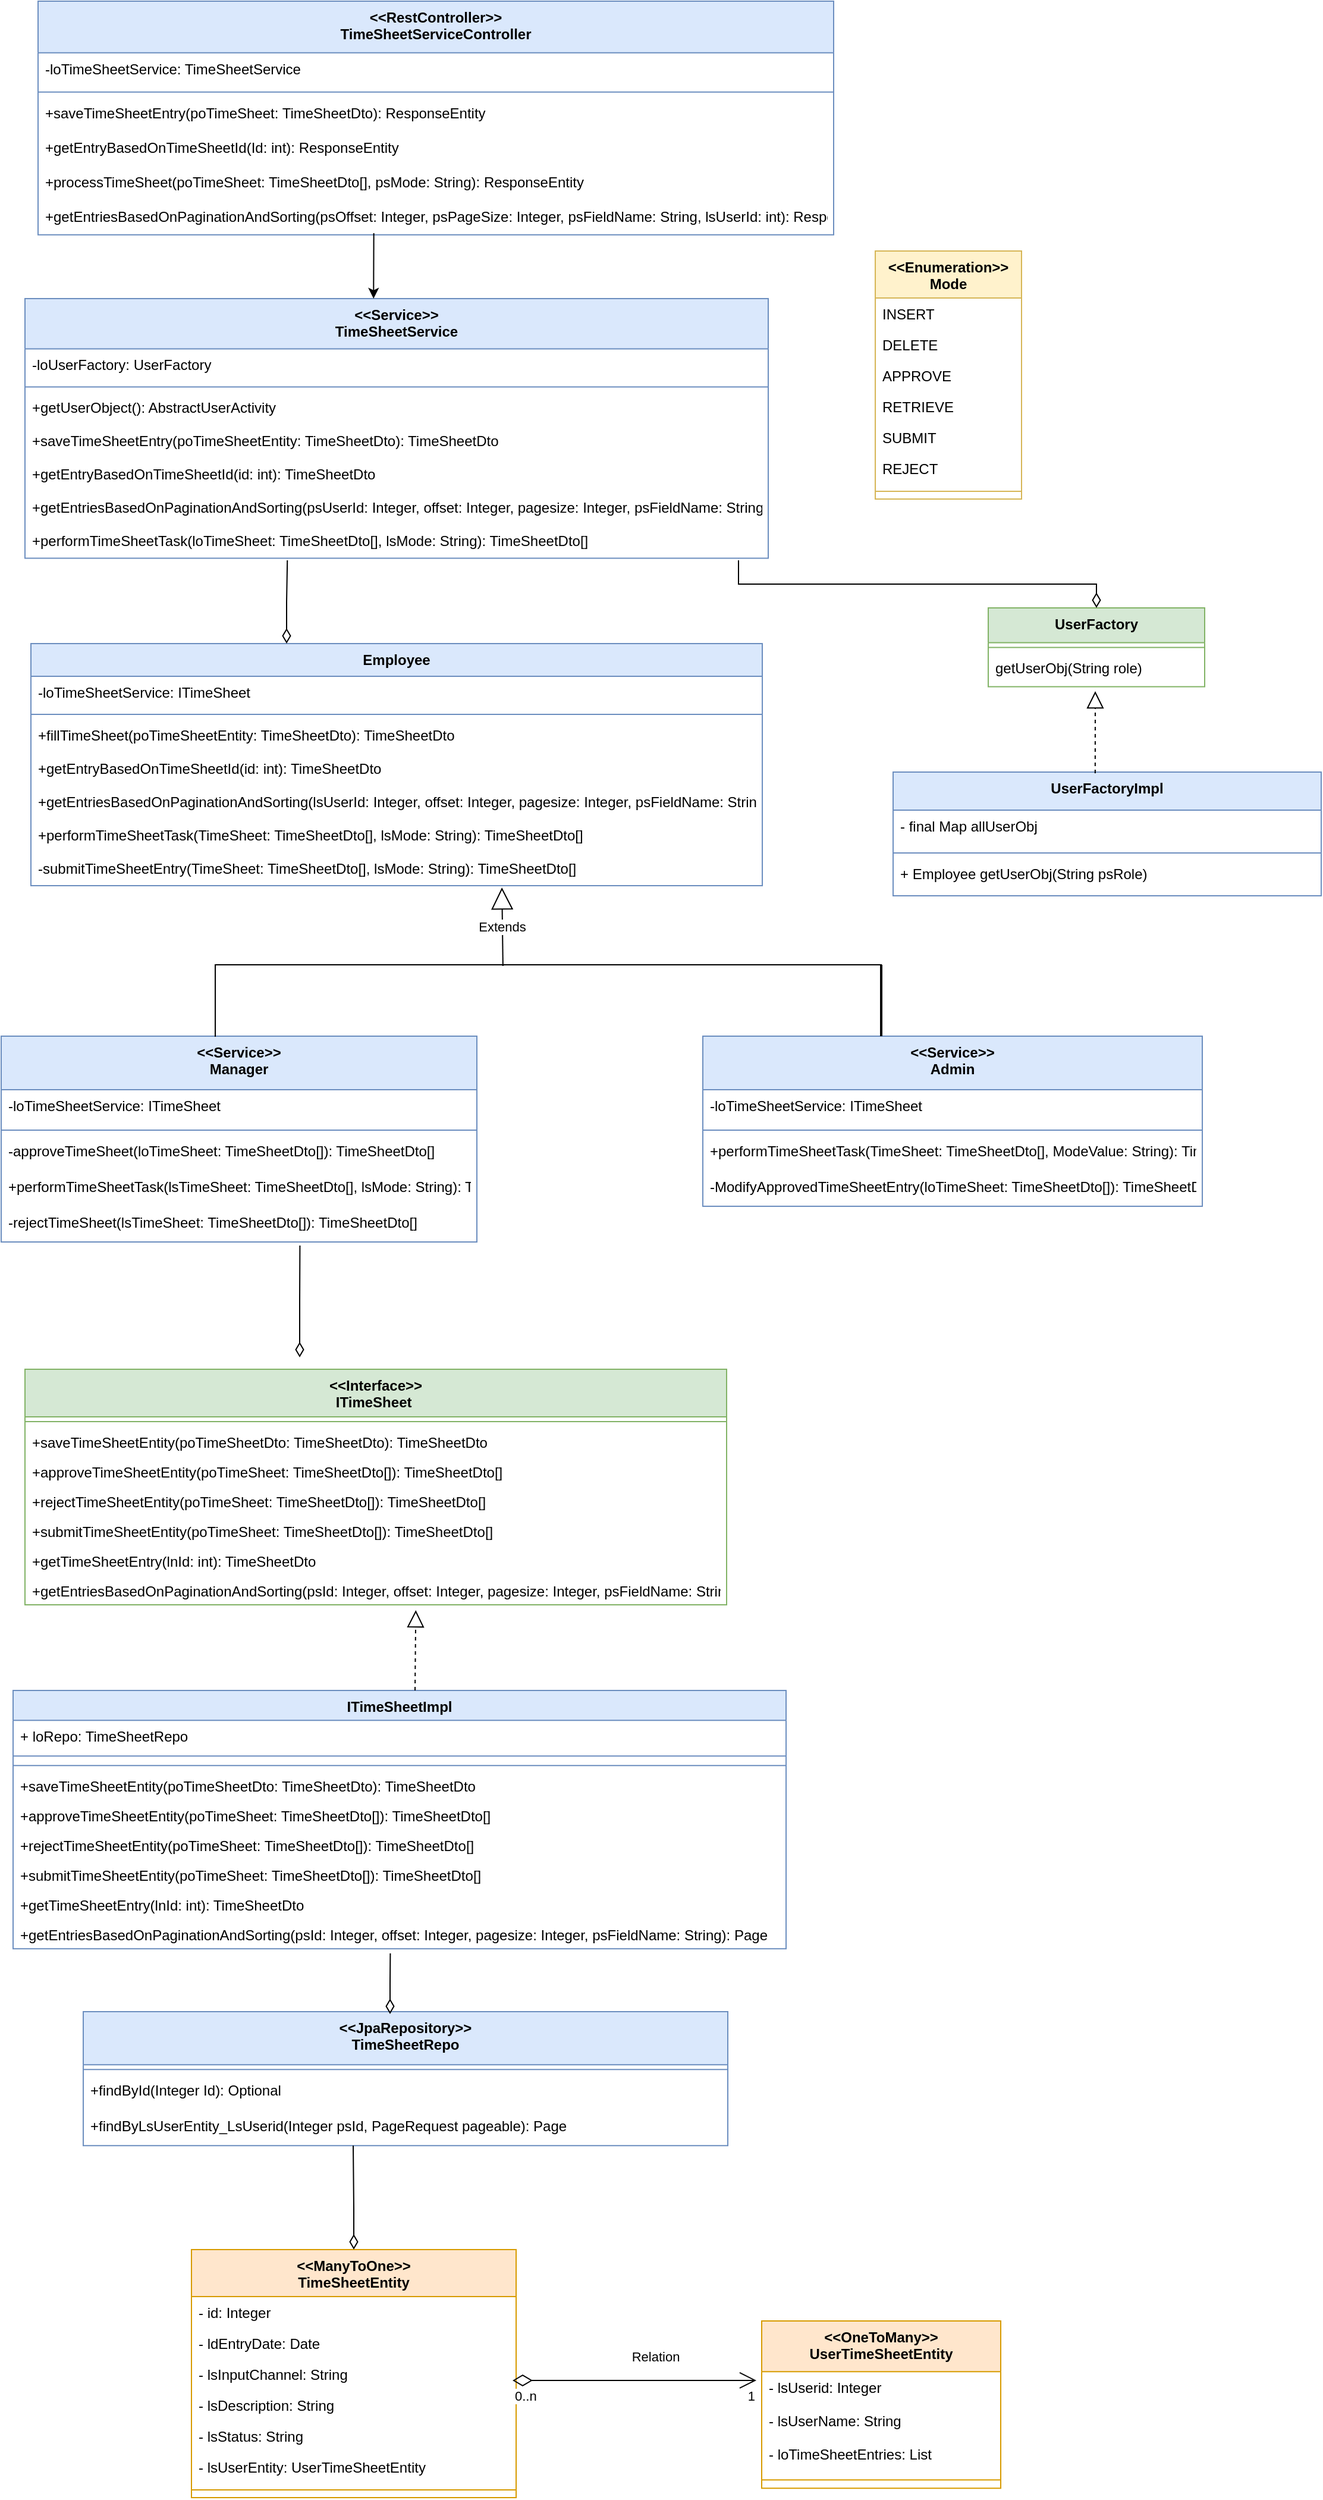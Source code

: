 <mxfile version="24.1.0" type="device">
  <diagram name="Page-1" id="vcCLzsLdFB5h7tMln-1w">
    <mxGraphModel dx="1080" dy="645" grid="1" gridSize="10" guides="1" tooltips="1" connect="1" arrows="1" fold="1" page="1" pageScale="1" pageWidth="850" pageHeight="1100" math="0" shadow="0">
      <root>
        <mxCell id="0" />
        <mxCell id="1" parent="0" />
        <mxCell id="soBD-OVY6Vn1v3jjJq4L-7" value="&lt;&lt;RestController&gt;&gt;&#xa;TimeSheetServiceController" style="swimlane;fontStyle=1;align=center;verticalAlign=top;childLayout=stackLayout;horizontal=1;startSize=43.385;horizontalStack=0;resizeParent=1;resizeParentMax=0;resizeLast=0;collapsible=0;marginBottom=0;fillColor=#dae8fc;strokeColor=#6c8ebf;" parent="1" vertex="1">
          <mxGeometry x="81" y="40" width="669" height="196.385" as="geometry" />
        </mxCell>
        <mxCell id="soBD-OVY6Vn1v3jjJq4L-8" value="-loTimeSheetService: TimeSheetService" style="text;strokeColor=none;fillColor=none;align=left;verticalAlign=top;spacingLeft=4;spacingRight=4;overflow=hidden;rotatable=0;points=[[0,0.5],[1,0.5]];portConstraint=eastwest;" parent="soBD-OVY6Vn1v3jjJq4L-7" vertex="1">
          <mxGeometry y="43.385" width="669" height="29" as="geometry" />
        </mxCell>
        <mxCell id="soBD-OVY6Vn1v3jjJq4L-9" style="line;strokeWidth=1;fillColor=none;align=left;verticalAlign=middle;spacingTop=-1;spacingLeft=3;spacingRight=3;rotatable=0;labelPosition=right;points=[];portConstraint=eastwest;strokeColor=inherit;" parent="soBD-OVY6Vn1v3jjJq4L-7" vertex="1">
          <mxGeometry y="72.385" width="669" height="8" as="geometry" />
        </mxCell>
        <mxCell id="soBD-OVY6Vn1v3jjJq4L-10" value="+saveTimeSheetEntry(poTimeSheet: TimeSheetDto): ResponseEntity" style="text;strokeColor=none;fillColor=none;align=left;verticalAlign=top;spacingLeft=4;spacingRight=4;overflow=hidden;rotatable=0;points=[[0,0.5],[1,0.5]];portConstraint=eastwest;" parent="soBD-OVY6Vn1v3jjJq4L-7" vertex="1">
          <mxGeometry y="80.385" width="669" height="29" as="geometry" />
        </mxCell>
        <mxCell id="soBD-OVY6Vn1v3jjJq4L-11" value="+getEntryBasedOnTimeSheetId(Id: int): ResponseEntity" style="text;strokeColor=none;fillColor=none;align=left;verticalAlign=top;spacingLeft=4;spacingRight=4;overflow=hidden;rotatable=0;points=[[0,0.5],[1,0.5]];portConstraint=eastwest;" parent="soBD-OVY6Vn1v3jjJq4L-7" vertex="1">
          <mxGeometry y="109.385" width="669" height="29" as="geometry" />
        </mxCell>
        <mxCell id="soBD-OVY6Vn1v3jjJq4L-12" value="+processTimeSheet(poTimeSheet: TimeSheetDto[], psMode: String): ResponseEntity" style="text;strokeColor=none;fillColor=none;align=left;verticalAlign=top;spacingLeft=4;spacingRight=4;overflow=hidden;rotatable=0;points=[[0,0.5],[1,0.5]];portConstraint=eastwest;" parent="soBD-OVY6Vn1v3jjJq4L-7" vertex="1">
          <mxGeometry y="138.385" width="669" height="29" as="geometry" />
        </mxCell>
        <mxCell id="soBD-OVY6Vn1v3jjJq4L-13" value="+getEntriesBasedOnPaginationAndSorting(psOffset: Integer, psPageSize: Integer, psFieldName: String, lsUserId: int): ResponseEntity&amp;gt;" style="text;strokeColor=none;fillColor=none;align=left;verticalAlign=top;spacingLeft=4;spacingRight=4;overflow=hidden;rotatable=0;points=[[0,0.5],[1,0.5]];portConstraint=eastwest;" parent="soBD-OVY6Vn1v3jjJq4L-7" vertex="1">
          <mxGeometry y="167.385" width="669" height="29" as="geometry" />
        </mxCell>
        <mxCell id="soBD-OVY6Vn1v3jjJq4L-30" value="&lt;&lt;Service&gt;&gt;&#xa;TimeSheetService" style="swimlane;fontStyle=1;align=center;verticalAlign=top;childLayout=stackLayout;horizontal=1;startSize=42.2;horizontalStack=0;resizeParent=1;resizeParentMax=0;resizeLast=0;collapsible=0;marginBottom=0;fillColor=#dae8fc;strokeColor=#6c8ebf;" parent="1" vertex="1">
          <mxGeometry x="70" y="290" width="625" height="218.2" as="geometry" />
        </mxCell>
        <mxCell id="soBD-OVY6Vn1v3jjJq4L-31" value="-loUserFactory: UserFactory" style="text;strokeColor=none;fillColor=none;align=left;verticalAlign=top;spacingLeft=4;spacingRight=4;overflow=hidden;rotatable=0;points=[[0,0.5],[1,0.5]];portConstraint=eastwest;" parent="soBD-OVY6Vn1v3jjJq4L-30" vertex="1">
          <mxGeometry y="42.2" width="625" height="28" as="geometry" />
        </mxCell>
        <mxCell id="soBD-OVY6Vn1v3jjJq4L-32" style="line;strokeWidth=1;fillColor=none;align=left;verticalAlign=middle;spacingTop=-1;spacingLeft=3;spacingRight=3;rotatable=0;labelPosition=right;points=[];portConstraint=eastwest;strokeColor=inherit;" parent="soBD-OVY6Vn1v3jjJq4L-30" vertex="1">
          <mxGeometry y="70.2" width="625" height="8" as="geometry" />
        </mxCell>
        <mxCell id="soBD-OVY6Vn1v3jjJq4L-33" value="+getUserObject(): AbstractUserActivity" style="text;strokeColor=none;fillColor=none;align=left;verticalAlign=top;spacingLeft=4;spacingRight=4;overflow=hidden;rotatable=0;points=[[0,0.5],[1,0.5]];portConstraint=eastwest;" parent="soBD-OVY6Vn1v3jjJq4L-30" vertex="1">
          <mxGeometry y="78.2" width="625" height="28" as="geometry" />
        </mxCell>
        <mxCell id="soBD-OVY6Vn1v3jjJq4L-34" value="+saveTimeSheetEntry(poTimeSheetEntity: TimeSheetDto): TimeSheetDto" style="text;strokeColor=none;fillColor=none;align=left;verticalAlign=top;spacingLeft=4;spacingRight=4;overflow=hidden;rotatable=0;points=[[0,0.5],[1,0.5]];portConstraint=eastwest;" parent="soBD-OVY6Vn1v3jjJq4L-30" vertex="1">
          <mxGeometry y="106.2" width="625" height="28" as="geometry" />
        </mxCell>
        <mxCell id="soBD-OVY6Vn1v3jjJq4L-35" value="+getEntryBasedOnTimeSheetId(id: int): TimeSheetDto" style="text;strokeColor=none;fillColor=none;align=left;verticalAlign=top;spacingLeft=4;spacingRight=4;overflow=hidden;rotatable=0;points=[[0,0.5],[1,0.5]];portConstraint=eastwest;" parent="soBD-OVY6Vn1v3jjJq4L-30" vertex="1">
          <mxGeometry y="134.2" width="625" height="28" as="geometry" />
        </mxCell>
        <mxCell id="soBD-OVY6Vn1v3jjJq4L-36" value="+getEntriesBasedOnPaginationAndSorting(psUserId: Integer, offset: Integer, pagesize: Integer, psFieldName: String): Page" style="text;strokeColor=none;fillColor=none;align=left;verticalAlign=top;spacingLeft=4;spacingRight=4;overflow=hidden;rotatable=0;points=[[0,0.5],[1,0.5]];portConstraint=eastwest;" parent="soBD-OVY6Vn1v3jjJq4L-30" vertex="1">
          <mxGeometry y="162.2" width="625" height="28" as="geometry" />
        </mxCell>
        <mxCell id="soBD-OVY6Vn1v3jjJq4L-37" value="+performTimeSheetTask(loTimeSheet: TimeSheetDto[], lsMode: String): TimeSheetDto[]" style="text;strokeColor=none;fillColor=none;align=left;verticalAlign=top;spacingLeft=4;spacingRight=4;overflow=hidden;rotatable=0;points=[[0,0.5],[1,0.5]];portConstraint=eastwest;" parent="soBD-OVY6Vn1v3jjJq4L-30" vertex="1">
          <mxGeometry y="190.2" width="625" height="28" as="geometry" />
        </mxCell>
        <mxCell id="soBD-OVY6Vn1v3jjJq4L-56" value="Employee" style="swimlane;fontStyle=1;align=center;verticalAlign=top;childLayout=stackLayout;horizontal=1;startSize=27.5;horizontalStack=0;resizeParent=1;resizeParentMax=0;resizeLast=0;collapsible=0;marginBottom=0;fillColor=#dae8fc;strokeColor=#6c8ebf;" parent="1" vertex="1">
          <mxGeometry x="75" y="580" width="615" height="203.5" as="geometry" />
        </mxCell>
        <mxCell id="soBD-OVY6Vn1v3jjJq4L-57" value="-loTimeSheetService: ITimeSheet" style="text;strokeColor=none;fillColor=none;align=left;verticalAlign=top;spacingLeft=4;spacingRight=4;overflow=hidden;rotatable=0;points=[[0,0.5],[1,0.5]];portConstraint=eastwest;" parent="soBD-OVY6Vn1v3jjJq4L-56" vertex="1">
          <mxGeometry y="27.5" width="615" height="28" as="geometry" />
        </mxCell>
        <mxCell id="soBD-OVY6Vn1v3jjJq4L-58" style="line;strokeWidth=1;fillColor=none;align=left;verticalAlign=middle;spacingTop=-1;spacingLeft=3;spacingRight=3;rotatable=0;labelPosition=right;points=[];portConstraint=eastwest;strokeColor=inherit;" parent="soBD-OVY6Vn1v3jjJq4L-56" vertex="1">
          <mxGeometry y="55.5" width="615" height="8" as="geometry" />
        </mxCell>
        <mxCell id="soBD-OVY6Vn1v3jjJq4L-59" value="+fillTimeSheet(poTimeSheetEntity: TimeSheetDto): TimeSheetDto" style="text;strokeColor=none;fillColor=none;align=left;verticalAlign=top;spacingLeft=4;spacingRight=4;overflow=hidden;rotatable=0;points=[[0,0.5],[1,0.5]];portConstraint=eastwest;labelBackgroundColor=none;fontColor=default;" parent="soBD-OVY6Vn1v3jjJq4L-56" vertex="1">
          <mxGeometry y="63.5" width="615" height="28" as="geometry" />
        </mxCell>
        <mxCell id="soBD-OVY6Vn1v3jjJq4L-60" value="+getEntryBasedOnTimeSheetId(id: int): TimeSheetDto" style="text;strokeColor=none;fillColor=none;align=left;verticalAlign=top;spacingLeft=4;spacingRight=4;overflow=hidden;rotatable=0;points=[[0,0.5],[1,0.5]];portConstraint=eastwest;" parent="soBD-OVY6Vn1v3jjJq4L-56" vertex="1">
          <mxGeometry y="91.5" width="615" height="28" as="geometry" />
        </mxCell>
        <mxCell id="soBD-OVY6Vn1v3jjJq4L-61" value="+getEntriesBasedOnPaginationAndSorting(lsUserId: Integer, offset: Integer, pagesize: Integer, psFieldName: String): Page" style="text;strokeColor=none;fillColor=none;align=left;verticalAlign=top;spacingLeft=4;spacingRight=4;overflow=hidden;rotatable=0;points=[[0,0.5],[1,0.5]];portConstraint=eastwest;" parent="soBD-OVY6Vn1v3jjJq4L-56" vertex="1">
          <mxGeometry y="119.5" width="615" height="28" as="geometry" />
        </mxCell>
        <mxCell id="M1rgYASL6K99FkpESGn_-24" value="+performTimeSheetTask(TimeSheet: TimeSheetDto[], lsMode: String): TimeSheetDto[]" style="text;strokeColor=none;fillColor=none;align=left;verticalAlign=top;spacingLeft=4;spacingRight=4;overflow=hidden;rotatable=0;points=[[0,0.5],[1,0.5]];portConstraint=eastwest;" vertex="1" parent="soBD-OVY6Vn1v3jjJq4L-56">
          <mxGeometry y="147.5" width="615" height="28" as="geometry" />
        </mxCell>
        <mxCell id="soBD-OVY6Vn1v3jjJq4L-62" value="-submitTimeSheetEntry(TimeSheet: TimeSheetDto[], lsMode: String): TimeSheetDto[]" style="text;strokeColor=none;fillColor=none;align=left;verticalAlign=top;spacingLeft=4;spacingRight=4;overflow=hidden;rotatable=0;points=[[0,0.5],[1,0.5]];portConstraint=eastwest;" parent="soBD-OVY6Vn1v3jjJq4L-56" vertex="1">
          <mxGeometry y="175.5" width="615" height="28" as="geometry" />
        </mxCell>
        <mxCell id="soBD-OVY6Vn1v3jjJq4L-78" value="&lt;&lt;Service&gt;&gt;&#xa;Admin" style="swimlane;fontStyle=1;align=center;verticalAlign=top;childLayout=stackLayout;horizontal=1;startSize=45;horizontalStack=0;resizeParent=1;resizeParentMax=0;resizeLast=0;collapsible=0;marginBottom=0;fillColor=#dae8fc;strokeColor=#6c8ebf;" parent="1" vertex="1">
          <mxGeometry x="640" y="910" width="420" height="143" as="geometry" />
        </mxCell>
        <mxCell id="soBD-OVY6Vn1v3jjJq4L-80" value="-loTimeSheetService: ITimeSheet" style="text;strokeColor=none;fillColor=none;align=left;verticalAlign=top;spacingLeft=4;spacingRight=4;overflow=hidden;rotatable=0;points=[[0,0.5],[1,0.5]];portConstraint=eastwest;" parent="soBD-OVY6Vn1v3jjJq4L-78" vertex="1">
          <mxGeometry y="45" width="420" height="30" as="geometry" />
        </mxCell>
        <mxCell id="soBD-OVY6Vn1v3jjJq4L-81" style="line;strokeWidth=1;fillColor=none;align=left;verticalAlign=middle;spacingTop=-1;spacingLeft=3;spacingRight=3;rotatable=0;labelPosition=right;points=[];portConstraint=eastwest;strokeColor=inherit;" parent="soBD-OVY6Vn1v3jjJq4L-78" vertex="1">
          <mxGeometry y="75" width="420" height="8" as="geometry" />
        </mxCell>
        <mxCell id="soBD-OVY6Vn1v3jjJq4L-82" value="+performTimeSheetTask(TimeSheet: TimeSheetDto[], ModeValue: String): TimeSheetDto[]" style="text;strokeColor=none;fillColor=none;align=left;verticalAlign=top;spacingLeft=4;spacingRight=4;overflow=hidden;rotatable=0;points=[[0,0.5],[1,0.5]];portConstraint=eastwest;" parent="soBD-OVY6Vn1v3jjJq4L-78" vertex="1">
          <mxGeometry y="83" width="420" height="30" as="geometry" />
        </mxCell>
        <mxCell id="soBD-OVY6Vn1v3jjJq4L-83" value="-ModifyApprovedTimeSheetEntry(loTimeSheet: TimeSheetDto[]): TimeSheetDto[]" style="text;strokeColor=none;fillColor=none;align=left;verticalAlign=top;spacingLeft=4;spacingRight=4;overflow=hidden;rotatable=0;points=[[0,0.5],[1,0.5]];portConstraint=eastwest;" parent="soBD-OVY6Vn1v3jjJq4L-78" vertex="1">
          <mxGeometry y="113" width="420" height="30" as="geometry" />
        </mxCell>
        <mxCell id="soBD-OVY6Vn1v3jjJq4L-99" value="&lt;&lt;Service&gt;&gt;&#xa;Manager" style="swimlane;fontStyle=1;align=center;verticalAlign=top;childLayout=stackLayout;horizontal=1;startSize=45;horizontalStack=0;resizeParent=1;resizeParentMax=0;resizeLast=0;collapsible=0;marginBottom=0;fillColor=#dae8fc;strokeColor=#6c8ebf;" parent="1" vertex="1">
          <mxGeometry x="50" y="910" width="400" height="173" as="geometry" />
        </mxCell>
        <mxCell id="soBD-OVY6Vn1v3jjJq4L-100" value="-loTimeSheetService: ITimeSheet" style="text;strokeColor=none;fillColor=none;align=left;verticalAlign=top;spacingLeft=4;spacingRight=4;overflow=hidden;rotatable=0;points=[[0,0.5],[1,0.5]];portConstraint=eastwest;" parent="soBD-OVY6Vn1v3jjJq4L-99" vertex="1">
          <mxGeometry y="45" width="400" height="30" as="geometry" />
        </mxCell>
        <mxCell id="soBD-OVY6Vn1v3jjJq4L-101" style="line;strokeWidth=1;fillColor=none;align=left;verticalAlign=middle;spacingTop=-1;spacingLeft=3;spacingRight=3;rotatable=0;labelPosition=right;points=[];portConstraint=eastwest;strokeColor=inherit;" parent="soBD-OVY6Vn1v3jjJq4L-99" vertex="1">
          <mxGeometry y="75" width="400" height="8" as="geometry" />
        </mxCell>
        <mxCell id="soBD-OVY6Vn1v3jjJq4L-102" value="-approveTimeSheet(loTimeSheet: TimeSheetDto[]): TimeSheetDto[]" style="text;strokeColor=none;fillColor=none;align=left;verticalAlign=top;spacingLeft=4;spacingRight=4;overflow=hidden;rotatable=0;points=[[0,0.5],[1,0.5]];portConstraint=eastwest;" parent="soBD-OVY6Vn1v3jjJq4L-99" vertex="1">
          <mxGeometry y="83" width="400" height="30" as="geometry" />
        </mxCell>
        <mxCell id="soBD-OVY6Vn1v3jjJq4L-103" value="+performTimeSheetTask(lsTimeSheet: TimeSheetDto[], lsMode: String): TimeSheetDto[]" style="text;strokeColor=none;fillColor=none;align=left;verticalAlign=top;spacingLeft=4;spacingRight=4;overflow=hidden;rotatable=0;points=[[0,0.5],[1,0.5]];portConstraint=eastwest;" parent="soBD-OVY6Vn1v3jjJq4L-99" vertex="1">
          <mxGeometry y="113" width="400" height="30" as="geometry" />
        </mxCell>
        <mxCell id="soBD-OVY6Vn1v3jjJq4L-104" value="-rejectTimeSheet(lsTimeSheet: TimeSheetDto[]): TimeSheetDto[]" style="text;strokeColor=none;fillColor=none;align=left;verticalAlign=top;spacingLeft=4;spacingRight=4;overflow=hidden;rotatable=0;points=[[0,0.5],[1,0.5]];portConstraint=eastwest;" parent="soBD-OVY6Vn1v3jjJq4L-99" vertex="1">
          <mxGeometry y="143" width="400" height="30" as="geometry" />
        </mxCell>
        <mxCell id="soBD-OVY6Vn1v3jjJq4L-125" value="&lt;&lt;JpaRepository&gt;&gt;&#xa;TimeSheetRepo" style="swimlane;fontStyle=1;align=center;verticalAlign=top;childLayout=stackLayout;horizontal=1;startSize=44.625;horizontalStack=0;resizeParent=1;resizeParentMax=0;resizeLast=0;collapsible=0;marginBottom=0;fillColor=#dae8fc;strokeColor=#6c8ebf;" parent="1" vertex="1">
          <mxGeometry x="119" y="1730" width="542" height="112.625" as="geometry" />
        </mxCell>
        <mxCell id="soBD-OVY6Vn1v3jjJq4L-126" style="line;strokeWidth=1;fillColor=none;align=left;verticalAlign=middle;spacingTop=-1;spacingLeft=3;spacingRight=3;rotatable=0;labelPosition=right;points=[];portConstraint=eastwest;strokeColor=inherit;" parent="soBD-OVY6Vn1v3jjJq4L-125" vertex="1">
          <mxGeometry y="44.625" width="542" height="8" as="geometry" />
        </mxCell>
        <mxCell id="soBD-OVY6Vn1v3jjJq4L-127" value="+findById(Integer Id): Optional" style="text;strokeColor=none;fillColor=none;align=left;verticalAlign=top;spacingLeft=4;spacingRight=4;overflow=hidden;rotatable=0;points=[[0,0.5],[1,0.5]];portConstraint=eastwest;" parent="soBD-OVY6Vn1v3jjJq4L-125" vertex="1">
          <mxGeometry y="52.625" width="542" height="30" as="geometry" />
        </mxCell>
        <mxCell id="soBD-OVY6Vn1v3jjJq4L-128" value="+findByLsUserEntity_LsUserid(Integer psId, PageRequest pageable): Page" style="text;strokeColor=none;fillColor=none;align=left;verticalAlign=top;spacingLeft=4;spacingRight=4;overflow=hidden;rotatable=0;points=[[0,0.5],[1,0.5]];portConstraint=eastwest;" parent="soBD-OVY6Vn1v3jjJq4L-125" vertex="1">
          <mxGeometry y="82.625" width="542" height="30" as="geometry" />
        </mxCell>
        <mxCell id="soBD-OVY6Vn1v3jjJq4L-129" value="&lt;&lt;ManyToOne&gt;&gt;&#xa;TimeSheetEntity" style="swimlane;fontStyle=1;align=center;verticalAlign=top;childLayout=stackLayout;horizontal=1;startSize=39.562;horizontalStack=0;resizeParent=1;resizeParentMax=0;resizeLast=0;collapsible=0;marginBottom=0;fillColor=#ffe6cc;strokeColor=#d79b00;" parent="1" vertex="1">
          <mxGeometry x="210" y="1930" width="273" height="208.562" as="geometry" />
        </mxCell>
        <mxCell id="soBD-OVY6Vn1v3jjJq4L-130" value="- id: Integer" style="text;strokeColor=none;fillColor=none;align=left;verticalAlign=top;spacingLeft=4;spacingRight=4;overflow=hidden;rotatable=0;points=[[0,0.5],[1,0.5]];portConstraint=eastwest;" parent="soBD-OVY6Vn1v3jjJq4L-129" vertex="1">
          <mxGeometry y="39.562" width="273" height="26" as="geometry" />
        </mxCell>
        <mxCell id="soBD-OVY6Vn1v3jjJq4L-131" value="- ldEntryDate: Date" style="text;strokeColor=none;fillColor=none;align=left;verticalAlign=top;spacingLeft=4;spacingRight=4;overflow=hidden;rotatable=0;points=[[0,0.5],[1,0.5]];portConstraint=eastwest;" parent="soBD-OVY6Vn1v3jjJq4L-129" vertex="1">
          <mxGeometry y="65.562" width="273" height="26" as="geometry" />
        </mxCell>
        <mxCell id="soBD-OVY6Vn1v3jjJq4L-132" value="- lsInputChannel: String" style="text;strokeColor=none;fillColor=none;align=left;verticalAlign=top;spacingLeft=4;spacingRight=4;overflow=hidden;rotatable=0;points=[[0,0.5],[1,0.5]];portConstraint=eastwest;" parent="soBD-OVY6Vn1v3jjJq4L-129" vertex="1">
          <mxGeometry y="91.562" width="273" height="26" as="geometry" />
        </mxCell>
        <mxCell id="soBD-OVY6Vn1v3jjJq4L-133" value="- lsDescription: String" style="text;strokeColor=none;fillColor=none;align=left;verticalAlign=top;spacingLeft=4;spacingRight=4;overflow=hidden;rotatable=0;points=[[0,0.5],[1,0.5]];portConstraint=eastwest;" parent="soBD-OVY6Vn1v3jjJq4L-129" vertex="1">
          <mxGeometry y="117.562" width="273" height="26" as="geometry" />
        </mxCell>
        <mxCell id="soBD-OVY6Vn1v3jjJq4L-134" value="- lsStatus: String" style="text;strokeColor=none;fillColor=none;align=left;verticalAlign=top;spacingLeft=4;spacingRight=4;overflow=hidden;rotatable=0;points=[[0,0.5],[1,0.5]];portConstraint=eastwest;" parent="soBD-OVY6Vn1v3jjJq4L-129" vertex="1">
          <mxGeometry y="143.562" width="273" height="26" as="geometry" />
        </mxCell>
        <mxCell id="soBD-OVY6Vn1v3jjJq4L-135" value="- lsUserEntity: UserTimeSheetEntity" style="text;strokeColor=none;fillColor=none;align=left;verticalAlign=top;spacingLeft=4;spacingRight=4;overflow=hidden;rotatable=0;points=[[0,0.5],[1,0.5]];portConstraint=eastwest;" parent="soBD-OVY6Vn1v3jjJq4L-129" vertex="1">
          <mxGeometry y="169.562" width="273" height="26" as="geometry" />
        </mxCell>
        <mxCell id="soBD-OVY6Vn1v3jjJq4L-136" style="line;strokeWidth=1;fillColor=none;align=left;verticalAlign=middle;spacingTop=-1;spacingLeft=3;spacingRight=3;rotatable=0;labelPosition=right;points=[];portConstraint=eastwest;strokeColor=inherit;" parent="soBD-OVY6Vn1v3jjJq4L-129" vertex="1">
          <mxGeometry y="195.562" width="273" height="13" as="geometry" />
        </mxCell>
        <mxCell id="soBD-OVY6Vn1v3jjJq4L-137" value="&lt;&lt;OneToMany&gt;&gt;&#xa;UserTimeSheetEntity" style="swimlane;fontStyle=1;align=center;verticalAlign=top;childLayout=stackLayout;horizontal=1;startSize=42.6;horizontalStack=0;resizeParent=1;resizeParentMax=0;resizeLast=0;collapsible=0;marginBottom=0;fillColor=#ffe6cc;strokeColor=#d79b00;" parent="1" vertex="1">
          <mxGeometry x="689.5" y="1990" width="201" height="140.6" as="geometry" />
        </mxCell>
        <mxCell id="soBD-OVY6Vn1v3jjJq4L-138" value="- lsUserid: Integer" style="text;strokeColor=none;fillColor=none;align=left;verticalAlign=top;spacingLeft=4;spacingRight=4;overflow=hidden;rotatable=0;points=[[0,0.5],[1,0.5]];portConstraint=eastwest;" parent="soBD-OVY6Vn1v3jjJq4L-137" vertex="1">
          <mxGeometry y="42.6" width="201" height="28" as="geometry" />
        </mxCell>
        <mxCell id="soBD-OVY6Vn1v3jjJq4L-139" value="- lsUserName: String" style="text;strokeColor=none;fillColor=none;align=left;verticalAlign=top;spacingLeft=4;spacingRight=4;overflow=hidden;rotatable=0;points=[[0,0.5],[1,0.5]];portConstraint=eastwest;" parent="soBD-OVY6Vn1v3jjJq4L-137" vertex="1">
          <mxGeometry y="70.6" width="201" height="28" as="geometry" />
        </mxCell>
        <mxCell id="soBD-OVY6Vn1v3jjJq4L-140" value="- loTimeSheetEntries: List" style="text;strokeColor=none;fillColor=none;align=left;verticalAlign=top;spacingLeft=4;spacingRight=4;overflow=hidden;rotatable=0;points=[[0,0.5],[1,0.5]];portConstraint=eastwest;" parent="soBD-OVY6Vn1v3jjJq4L-137" vertex="1">
          <mxGeometry y="98.6" width="201" height="28" as="geometry" />
        </mxCell>
        <mxCell id="soBD-OVY6Vn1v3jjJq4L-141" style="line;strokeWidth=1;fillColor=none;align=left;verticalAlign=middle;spacingTop=-1;spacingLeft=3;spacingRight=3;rotatable=0;labelPosition=right;points=[];portConstraint=eastwest;strokeColor=inherit;" parent="soBD-OVY6Vn1v3jjJq4L-137" vertex="1">
          <mxGeometry y="126.6" width="201" height="14" as="geometry" />
        </mxCell>
        <mxCell id="soBD-OVY6Vn1v3jjJq4L-117" value="ITimeSheetImpl" style="swimlane;fontStyle=1;align=center;verticalAlign=top;childLayout=stackLayout;horizontal=1;startSize=25.067;horizontalStack=0;resizeParent=1;resizeParentMax=0;resizeLast=0;collapsible=0;marginBottom=0;fillColor=#dae8fc;strokeColor=#6c8ebf;" parent="1" vertex="1">
          <mxGeometry x="60" y="1460" width="650" height="217.067" as="geometry" />
        </mxCell>
        <mxCell id="M1rgYASL6K99FkpESGn_-22" value="+ loRepo: TimeSheetRepo" style="text;strokeColor=none;fillColor=none;align=left;verticalAlign=top;spacingLeft=4;spacingRight=4;overflow=hidden;rotatable=0;points=[[0,0.5],[1,0.5]];portConstraint=eastwest;whiteSpace=wrap;html=1;" vertex="1" parent="soBD-OVY6Vn1v3jjJq4L-117">
          <mxGeometry y="25.067" width="650" height="26" as="geometry" />
        </mxCell>
        <mxCell id="M1rgYASL6K99FkpESGn_-20" style="line;strokeWidth=1;fillColor=none;align=left;verticalAlign=middle;spacingTop=-1;spacingLeft=3;spacingRight=3;rotatable=0;labelPosition=right;points=[];portConstraint=eastwest;strokeColor=inherit;" vertex="1" parent="soBD-OVY6Vn1v3jjJq4L-117">
          <mxGeometry y="51.067" width="650" height="8" as="geometry" />
        </mxCell>
        <mxCell id="M1rgYASL6K99FkpESGn_-21" style="line;strokeWidth=1;fillColor=none;align=left;verticalAlign=middle;spacingTop=-1;spacingLeft=3;spacingRight=3;rotatable=0;labelPosition=right;points=[];portConstraint=eastwest;strokeColor=inherit;" vertex="1" parent="soBD-OVY6Vn1v3jjJq4L-117">
          <mxGeometry y="59.067" width="650" height="8" as="geometry" />
        </mxCell>
        <mxCell id="soBD-OVY6Vn1v3jjJq4L-119" value="+saveTimeSheetEntity(poTimeSheetDto: TimeSheetDto): TimeSheetDto" style="text;strokeColor=none;fillColor=none;align=left;verticalAlign=top;spacingLeft=4;spacingRight=4;overflow=hidden;rotatable=0;points=[[0,0.5],[1,0.5]];portConstraint=eastwest;" parent="soBD-OVY6Vn1v3jjJq4L-117" vertex="1">
          <mxGeometry y="67.067" width="650" height="25" as="geometry" />
        </mxCell>
        <mxCell id="soBD-OVY6Vn1v3jjJq4L-120" value="+approveTimeSheetEntity(poTimeSheet: TimeSheetDto[]): TimeSheetDto[]" style="text;strokeColor=none;fillColor=none;align=left;verticalAlign=top;spacingLeft=4;spacingRight=4;overflow=hidden;rotatable=0;points=[[0,0.5],[1,0.5]];portConstraint=eastwest;" parent="soBD-OVY6Vn1v3jjJq4L-117" vertex="1">
          <mxGeometry y="92.067" width="650" height="25" as="geometry" />
        </mxCell>
        <mxCell id="soBD-OVY6Vn1v3jjJq4L-121" value="+rejectTimeSheetEntity(poTimeSheet: TimeSheetDto[]): TimeSheetDto[]" style="text;strokeColor=none;fillColor=none;align=left;verticalAlign=top;spacingLeft=4;spacingRight=4;overflow=hidden;rotatable=0;points=[[0,0.5],[1,0.5]];portConstraint=eastwest;" parent="soBD-OVY6Vn1v3jjJq4L-117" vertex="1">
          <mxGeometry y="117.067" width="650" height="25" as="geometry" />
        </mxCell>
        <mxCell id="soBD-OVY6Vn1v3jjJq4L-122" value="+submitTimeSheetEntity(poTimeSheet: TimeSheetDto[]): TimeSheetDto[]" style="text;strokeColor=none;fillColor=none;align=left;verticalAlign=top;spacingLeft=4;spacingRight=4;overflow=hidden;rotatable=0;points=[[0,0.5],[1,0.5]];portConstraint=eastwest;" parent="soBD-OVY6Vn1v3jjJq4L-117" vertex="1">
          <mxGeometry y="142.067" width="650" height="25" as="geometry" />
        </mxCell>
        <mxCell id="soBD-OVY6Vn1v3jjJq4L-123" value="+getTimeSheetEntry(lnId: int): TimeSheetDto" style="text;strokeColor=none;fillColor=none;align=left;verticalAlign=top;spacingLeft=4;spacingRight=4;overflow=hidden;rotatable=0;points=[[0,0.5],[1,0.5]];portConstraint=eastwest;" parent="soBD-OVY6Vn1v3jjJq4L-117" vertex="1">
          <mxGeometry y="167.067" width="650" height="25" as="geometry" />
        </mxCell>
        <mxCell id="soBD-OVY6Vn1v3jjJq4L-124" value="+getEntriesBasedOnPaginationAndSorting(psId: Integer, offset: Integer, pagesize: Integer, psFieldName: String): Page" style="text;strokeColor=none;fillColor=none;align=left;verticalAlign=top;spacingLeft=4;spacingRight=4;overflow=hidden;rotatable=0;points=[[0,0.5],[1,0.5]];portConstraint=eastwest;" parent="soBD-OVY6Vn1v3jjJq4L-117" vertex="1">
          <mxGeometry y="192.067" width="650" height="25" as="geometry" />
        </mxCell>
        <mxCell id="soBD-OVY6Vn1v3jjJq4L-155" value="&lt;&lt;Interface&gt;&gt;&#xa;ITimeSheet &#xa;" style="swimlane;fontStyle=1;align=center;verticalAlign=top;childLayout=stackLayout;horizontal=1;startSize=40;horizontalStack=0;resizeParent=1;resizeParentMax=0;resizeLast=0;collapsible=0;marginBottom=0;fillColor=#d5e8d4;strokeColor=#82b366;" parent="1" vertex="1">
          <mxGeometry x="70" y="1190" width="590" height="198" as="geometry" />
        </mxCell>
        <mxCell id="soBD-OVY6Vn1v3jjJq4L-156" style="line;strokeWidth=1;fillColor=none;align=left;verticalAlign=middle;spacingTop=-1;spacingLeft=3;spacingRight=3;rotatable=0;labelPosition=right;points=[];portConstraint=eastwest;strokeColor=inherit;" parent="soBD-OVY6Vn1v3jjJq4L-155" vertex="1">
          <mxGeometry y="40" width="590" height="8" as="geometry" />
        </mxCell>
        <mxCell id="soBD-OVY6Vn1v3jjJq4L-157" value="+saveTimeSheetEntity(poTimeSheetDto: TimeSheetDto): TimeSheetDto" style="text;strokeColor=none;fillColor=none;align=left;verticalAlign=top;spacingLeft=4;spacingRight=4;overflow=hidden;rotatable=0;points=[[0,0.5],[1,0.5]];portConstraint=eastwest;" parent="soBD-OVY6Vn1v3jjJq4L-155" vertex="1">
          <mxGeometry y="48" width="590" height="25" as="geometry" />
        </mxCell>
        <mxCell id="soBD-OVY6Vn1v3jjJq4L-158" value="+approveTimeSheetEntity(poTimeSheet: TimeSheetDto[]): TimeSheetDto[]" style="text;strokeColor=none;fillColor=none;align=left;verticalAlign=top;spacingLeft=4;spacingRight=4;overflow=hidden;rotatable=0;points=[[0,0.5],[1,0.5]];portConstraint=eastwest;" parent="soBD-OVY6Vn1v3jjJq4L-155" vertex="1">
          <mxGeometry y="73" width="590" height="25" as="geometry" />
        </mxCell>
        <mxCell id="soBD-OVY6Vn1v3jjJq4L-159" value="+rejectTimeSheetEntity(poTimeSheet: TimeSheetDto[]): TimeSheetDto[]" style="text;strokeColor=none;fillColor=none;align=left;verticalAlign=top;spacingLeft=4;spacingRight=4;overflow=hidden;rotatable=0;points=[[0,0.5],[1,0.5]];portConstraint=eastwest;" parent="soBD-OVY6Vn1v3jjJq4L-155" vertex="1">
          <mxGeometry y="98" width="590" height="25" as="geometry" />
        </mxCell>
        <mxCell id="soBD-OVY6Vn1v3jjJq4L-160" value="+submitTimeSheetEntity(poTimeSheet: TimeSheetDto[]): TimeSheetDto[]" style="text;strokeColor=none;fillColor=none;align=left;verticalAlign=top;spacingLeft=4;spacingRight=4;overflow=hidden;rotatable=0;points=[[0,0.5],[1,0.5]];portConstraint=eastwest;" parent="soBD-OVY6Vn1v3jjJq4L-155" vertex="1">
          <mxGeometry y="123" width="590" height="25" as="geometry" />
        </mxCell>
        <mxCell id="soBD-OVY6Vn1v3jjJq4L-161" value="+getTimeSheetEntry(lnId: int): TimeSheetDto" style="text;strokeColor=none;fillColor=none;align=left;verticalAlign=top;spacingLeft=4;spacingRight=4;overflow=hidden;rotatable=0;points=[[0,0.5],[1,0.5]];portConstraint=eastwest;" parent="soBD-OVY6Vn1v3jjJq4L-155" vertex="1">
          <mxGeometry y="148" width="590" height="25" as="geometry" />
        </mxCell>
        <mxCell id="soBD-OVY6Vn1v3jjJq4L-162" value="+getEntriesBasedOnPaginationAndSorting(psId: Integer, offset: Integer, pagesize: Integer, psFieldName: String): Page" style="text;strokeColor=none;fillColor=none;align=left;verticalAlign=top;spacingLeft=4;spacingRight=4;overflow=hidden;rotatable=0;points=[[0,0.5],[1,0.5]];portConstraint=eastwest;" parent="soBD-OVY6Vn1v3jjJq4L-155" vertex="1">
          <mxGeometry y="173" width="590" height="25" as="geometry" />
        </mxCell>
        <mxCell id="soBD-OVY6Vn1v3jjJq4L-186" value="UserFactoryImpl" style="swimlane;fontStyle=1;align=center;verticalAlign=top;childLayout=stackLayout;horizontal=1;startSize=32;horizontalStack=0;resizeParent=1;resizeParentMax=0;resizeLast=0;collapsible=0;marginBottom=0;fillColor=#dae8fc;strokeColor=#6c8ebf;" parent="1" vertex="1">
          <mxGeometry x="800" y="688" width="360" height="104" as="geometry" />
        </mxCell>
        <mxCell id="soBD-OVY6Vn1v3jjJq4L-187" value="- final Map allUserObj" style="text;strokeColor=none;fillColor=none;align=left;verticalAlign=top;spacingLeft=4;spacingRight=4;overflow=hidden;rotatable=0;points=[[0,0.5],[1,0.5]];portConstraint=eastwest;" parent="soBD-OVY6Vn1v3jjJq4L-186" vertex="1">
          <mxGeometry y="32" width="360" height="32" as="geometry" />
        </mxCell>
        <mxCell id="soBD-OVY6Vn1v3jjJq4L-188" style="line;strokeWidth=1;fillColor=none;align=left;verticalAlign=middle;spacingTop=-1;spacingLeft=3;spacingRight=3;rotatable=0;labelPosition=right;points=[];portConstraint=eastwest;strokeColor=inherit;" parent="soBD-OVY6Vn1v3jjJq4L-186" vertex="1">
          <mxGeometry y="64" width="360" height="8" as="geometry" />
        </mxCell>
        <mxCell id="soBD-OVY6Vn1v3jjJq4L-189" value="+ Employee getUserObj(String psRole)" style="text;strokeColor=none;fillColor=none;align=left;verticalAlign=top;spacingLeft=4;spacingRight=4;overflow=hidden;rotatable=0;points=[[0,0.5],[1,0.5]];portConstraint=eastwest;" parent="soBD-OVY6Vn1v3jjJq4L-186" vertex="1">
          <mxGeometry y="72" width="360" height="32" as="geometry" />
        </mxCell>
        <mxCell id="soBD-OVY6Vn1v3jjJq4L-193" value="UserFactory" style="swimlane;fontStyle=1;align=center;verticalAlign=top;childLayout=stackLayout;horizontal=1;startSize=29.2;horizontalStack=0;resizeParent=1;resizeParentMax=0;resizeLast=0;collapsible=0;marginBottom=0;fillColor=#d5e8d4;strokeColor=#82b366;" parent="1" vertex="1">
          <mxGeometry x="880" y="550" width="182" height="66.2" as="geometry" />
        </mxCell>
        <mxCell id="soBD-OVY6Vn1v3jjJq4L-194" style="line;strokeWidth=1;fillColor=none;align=left;verticalAlign=middle;spacingTop=-1;spacingLeft=3;spacingRight=3;rotatable=0;labelPosition=right;points=[];portConstraint=eastwest;strokeColor=inherit;" parent="soBD-OVY6Vn1v3jjJq4L-193" vertex="1">
          <mxGeometry y="29.2" width="182" height="8" as="geometry" />
        </mxCell>
        <mxCell id="soBD-OVY6Vn1v3jjJq4L-195" value="getUserObj(String role)" style="text;strokeColor=none;fillColor=none;align=left;verticalAlign=top;spacingLeft=4;spacingRight=4;overflow=hidden;rotatable=0;points=[[0,0.5],[1,0.5]];portConstraint=eastwest;" parent="soBD-OVY6Vn1v3jjJq4L-193" vertex="1">
          <mxGeometry y="37.2" width="182" height="29" as="geometry" />
        </mxCell>
        <mxCell id="soBD-OVY6Vn1v3jjJq4L-212" value="Relation" style="endArrow=open;html=1;endSize=12;startArrow=diamondThin;startSize=14;startFill=0;edgeStyle=orthogonalEdgeStyle;rounded=0;exitX=0.989;exitY=0.709;exitDx=0;exitDy=0;exitPerimeter=0;entryX=-0.022;entryY=0.264;entryDx=0;entryDy=0;entryPerimeter=0;" parent="1" edge="1" target="soBD-OVY6Vn1v3jjJq4L-138" source="soBD-OVY6Vn1v3jjJq4L-132">
          <mxGeometry x="0.165" y="20" relative="1" as="geometry">
            <mxPoint x="488.5" y="2050" as="sourcePoint" />
            <mxPoint x="649" y="2050" as="targetPoint" />
            <mxPoint x="1" as="offset" />
            <Array as="points" />
          </mxGeometry>
        </mxCell>
        <mxCell id="soBD-OVY6Vn1v3jjJq4L-213" value="0..n" style="edgeLabel;resizable=0;html=1;align=left;verticalAlign=top;" parent="soBD-OVY6Vn1v3jjJq4L-212" connectable="0" vertex="1">
          <mxGeometry x="-1" relative="1" as="geometry" />
        </mxCell>
        <mxCell id="soBD-OVY6Vn1v3jjJq4L-214" value="1" style="edgeLabel;resizable=0;html=1;align=right;verticalAlign=top;" parent="soBD-OVY6Vn1v3jjJq4L-212" connectable="0" vertex="1">
          <mxGeometry x="1" relative="1" as="geometry" />
        </mxCell>
        <mxCell id="soBD-OVY6Vn1v3jjJq4L-224" value="" style="line;strokeWidth=2;html=1;" parent="1" vertex="1">
          <mxGeometry x="240" y="810" width="450" as="geometry" />
        </mxCell>
        <mxCell id="soBD-OVY6Vn1v3jjJq4L-228" value="" style="shape=partialRectangle;whiteSpace=wrap;html=1;bottom=0;right=0;fillColor=none;" parent="1" vertex="1">
          <mxGeometry x="230" y="850" width="560" height="60" as="geometry" />
        </mxCell>
        <mxCell id="soBD-OVY6Vn1v3jjJq4L-231" value="" style="line;strokeWidth=2;direction=south;html=1;" parent="1" vertex="1">
          <mxGeometry x="785" y="850" width="10" height="60" as="geometry" />
        </mxCell>
        <mxCell id="soBD-OVY6Vn1v3jjJq4L-232" value="Extends" style="endArrow=block;endSize=16;endFill=0;html=1;rounded=0;exitX=0.432;exitY=0.017;exitDx=0;exitDy=0;exitPerimeter=0;entryX=0.644;entryY=1.054;entryDx=0;entryDy=0;entryPerimeter=0;" parent="1" source="soBD-OVY6Vn1v3jjJq4L-228" target="soBD-OVY6Vn1v3jjJq4L-62" edge="1">
          <mxGeometry width="160" relative="1" as="geometry">
            <mxPoint x="310" y="800" as="sourcePoint" />
            <mxPoint x="470" y="760" as="targetPoint" />
          </mxGeometry>
        </mxCell>
        <mxCell id="soBD-OVY6Vn1v3jjJq4L-233" value="" style="endArrow=block;dashed=1;endFill=0;endSize=12;html=1;rounded=0;exitX=0.472;exitY=0.01;exitDx=0;exitDy=0;exitPerimeter=0;" parent="1" source="soBD-OVY6Vn1v3jjJq4L-186" edge="1">
          <mxGeometry width="160" relative="1" as="geometry">
            <mxPoint x="560" y="700" as="sourcePoint" />
            <mxPoint x="970" y="620" as="targetPoint" />
          </mxGeometry>
        </mxCell>
        <mxCell id="soBD-OVY6Vn1v3jjJq4L-234" value="" style="endArrow=block;dashed=1;endFill=0;endSize=12;html=1;rounded=0;entryX=0.557;entryY=1.18;entryDx=0;entryDy=0;entryPerimeter=0;exitX=0.52;exitY=0;exitDx=0;exitDy=0;exitPerimeter=0;" parent="1" source="soBD-OVY6Vn1v3jjJq4L-117" target="soBD-OVY6Vn1v3jjJq4L-162" edge="1">
          <mxGeometry width="160" relative="1" as="geometry">
            <mxPoint x="180" y="1500" as="sourcePoint" />
            <mxPoint x="340" y="1500" as="targetPoint" />
          </mxGeometry>
        </mxCell>
        <mxCell id="soBD-OVY6Vn1v3jjJq4L-243" value="" style="endArrow=classic;html=1;rounded=0;exitX=0.422;exitY=0.952;exitDx=0;exitDy=0;exitPerimeter=0;entryX=0.469;entryY=0;entryDx=0;entryDy=0;entryPerimeter=0;" parent="1" source="soBD-OVY6Vn1v3jjJq4L-13" target="soBD-OVY6Vn1v3jjJq4L-30" edge="1">
          <mxGeometry width="50" height="50" relative="1" as="geometry">
            <mxPoint x="420" y="420" as="sourcePoint" />
            <mxPoint x="470" y="370" as="targetPoint" />
          </mxGeometry>
        </mxCell>
        <mxCell id="soBD-OVY6Vn1v3jjJq4L-256" value="" style="html=1;startArrow=diamondThin;startFill=0;edgeStyle=elbowEdgeStyle;elbow=vertical;startSize=10;endArrow=none;endFill=0;rounded=0;exitX=0.5;exitY=0;exitDx=0;exitDy=0;" parent="1" source="soBD-OVY6Vn1v3jjJq4L-193" edge="1">
          <mxGeometry width="160" relative="1" as="geometry">
            <mxPoint x="290" y="410" as="sourcePoint" />
            <mxPoint x="670" y="510" as="targetPoint" />
          </mxGeometry>
        </mxCell>
        <mxCell id="soBD-OVY6Vn1v3jjJq4L-258" value="" style="html=1;startArrow=diamondThin;startFill=0;edgeStyle=elbowEdgeStyle;elbow=vertical;startSize=10;endArrow=none;endFill=0;rounded=0;entryX=0.353;entryY=1.064;entryDx=0;entryDy=0;entryPerimeter=0;" parent="1" target="soBD-OVY6Vn1v3jjJq4L-37" edge="1">
          <mxGeometry width="160" relative="1" as="geometry">
            <mxPoint x="290" y="580" as="sourcePoint" />
            <mxPoint x="450" y="580" as="targetPoint" />
          </mxGeometry>
        </mxCell>
        <mxCell id="M1rgYASL6K99FkpESGn_-1" value="" style="html=1;startArrow=diamondThin;startFill=0;edgeStyle=elbowEdgeStyle;elbow=vertical;startSize=10;endArrow=none;endFill=0;rounded=0;entryX=0.628;entryY=1.1;entryDx=0;entryDy=0;entryPerimeter=0;" edge="1" parent="1" target="soBD-OVY6Vn1v3jjJq4L-104">
          <mxGeometry width="160" relative="1" as="geometry">
            <mxPoint x="301" y="1180" as="sourcePoint" />
            <mxPoint x="301" y="1090" as="targetPoint" />
            <Array as="points" />
          </mxGeometry>
        </mxCell>
        <mxCell id="M1rgYASL6K99FkpESGn_-3" value="" style="html=1;startArrow=diamondThin;startFill=0;edgeStyle=elbowEdgeStyle;elbow=vertical;startSize=10;endArrow=none;endFill=0;rounded=0;entryX=0.488;entryY=1.157;entryDx=0;entryDy=0;entryPerimeter=0;exitX=0.476;exitY=0.018;exitDx=0;exitDy=0;exitPerimeter=0;" edge="1" parent="1" source="soBD-OVY6Vn1v3jjJq4L-125" target="soBD-OVY6Vn1v3jjJq4L-124">
          <mxGeometry width="160" relative="1" as="geometry">
            <mxPoint x="740" y="1886" as="sourcePoint" />
            <mxPoint x="740" y="1770" as="targetPoint" />
          </mxGeometry>
        </mxCell>
        <mxCell id="M1rgYASL6K99FkpESGn_-4" value="" style="html=1;startArrow=diamondThin;startFill=0;edgeStyle=elbowEdgeStyle;elbow=vertical;startSize=10;endArrow=none;endFill=0;rounded=0;entryX=0.488;entryY=1.157;entryDx=0;entryDy=0;entryPerimeter=0;exitX=0.5;exitY=0;exitDx=0;exitDy=0;" edge="1" parent="1" source="soBD-OVY6Vn1v3jjJq4L-129">
          <mxGeometry width="160" relative="1" as="geometry">
            <mxPoint x="346" y="1930" as="sourcePoint" />
            <mxPoint x="346" y="1842.63" as="targetPoint" />
            <Array as="points">
              <mxPoint x="359" y="1895.63" />
            </Array>
          </mxGeometry>
        </mxCell>
        <mxCell id="M1rgYASL6K99FkpESGn_-12" value="&lt;&lt;Enumeration&gt;&gt;&#xa;Mode" style="swimlane;fontStyle=1;align=center;verticalAlign=top;childLayout=stackLayout;horizontal=1;startSize=39.562;horizontalStack=0;resizeParent=1;resizeParentMax=0;resizeLast=0;collapsible=0;marginBottom=0;fillColor=#fff2cc;strokeColor=#d6b656;" vertex="1" parent="1">
          <mxGeometry x="785" y="250" width="123" height="208.562" as="geometry" />
        </mxCell>
        <mxCell id="M1rgYASL6K99FkpESGn_-13" value="INSERT" style="text;strokeColor=none;fillColor=none;align=left;verticalAlign=top;spacingLeft=4;spacingRight=4;overflow=hidden;rotatable=0;points=[[0,0.5],[1,0.5]];portConstraint=eastwest;" vertex="1" parent="M1rgYASL6K99FkpESGn_-12">
          <mxGeometry y="39.562" width="123" height="26" as="geometry" />
        </mxCell>
        <mxCell id="M1rgYASL6K99FkpESGn_-14" value="DELETE" style="text;strokeColor=none;fillColor=none;align=left;verticalAlign=top;spacingLeft=4;spacingRight=4;overflow=hidden;rotatable=0;points=[[0,0.5],[1,0.5]];portConstraint=eastwest;" vertex="1" parent="M1rgYASL6K99FkpESGn_-12">
          <mxGeometry y="65.562" width="123" height="26" as="geometry" />
        </mxCell>
        <mxCell id="M1rgYASL6K99FkpESGn_-15" value="APPROVE" style="text;strokeColor=none;fillColor=none;align=left;verticalAlign=top;spacingLeft=4;spacingRight=4;overflow=hidden;rotatable=0;points=[[0,0.5],[1,0.5]];portConstraint=eastwest;" vertex="1" parent="M1rgYASL6K99FkpESGn_-12">
          <mxGeometry y="91.562" width="123" height="26" as="geometry" />
        </mxCell>
        <mxCell id="M1rgYASL6K99FkpESGn_-16" value="RETRIEVE" style="text;strokeColor=none;fillColor=none;align=left;verticalAlign=top;spacingLeft=4;spacingRight=4;overflow=hidden;rotatable=0;points=[[0,0.5],[1,0.5]];portConstraint=eastwest;" vertex="1" parent="M1rgYASL6K99FkpESGn_-12">
          <mxGeometry y="117.562" width="123" height="26" as="geometry" />
        </mxCell>
        <mxCell id="M1rgYASL6K99FkpESGn_-17" value="SUBMIT" style="text;strokeColor=none;fillColor=none;align=left;verticalAlign=top;spacingLeft=4;spacingRight=4;overflow=hidden;rotatable=0;points=[[0,0.5],[1,0.5]];portConstraint=eastwest;" vertex="1" parent="M1rgYASL6K99FkpESGn_-12">
          <mxGeometry y="143.562" width="123" height="26" as="geometry" />
        </mxCell>
        <mxCell id="M1rgYASL6K99FkpESGn_-18" value="REJECT" style="text;strokeColor=none;fillColor=none;align=left;verticalAlign=top;spacingLeft=4;spacingRight=4;overflow=hidden;rotatable=0;points=[[0,0.5],[1,0.5]];portConstraint=eastwest;" vertex="1" parent="M1rgYASL6K99FkpESGn_-12">
          <mxGeometry y="169.562" width="123" height="26" as="geometry" />
        </mxCell>
        <mxCell id="M1rgYASL6K99FkpESGn_-19" style="line;strokeWidth=1;fillColor=none;align=left;verticalAlign=middle;spacingTop=-1;spacingLeft=3;spacingRight=3;rotatable=0;labelPosition=right;points=[];portConstraint=eastwest;strokeColor=inherit;" vertex="1" parent="M1rgYASL6K99FkpESGn_-12">
          <mxGeometry y="195.562" width="123" height="13" as="geometry" />
        </mxCell>
      </root>
    </mxGraphModel>
  </diagram>
</mxfile>
